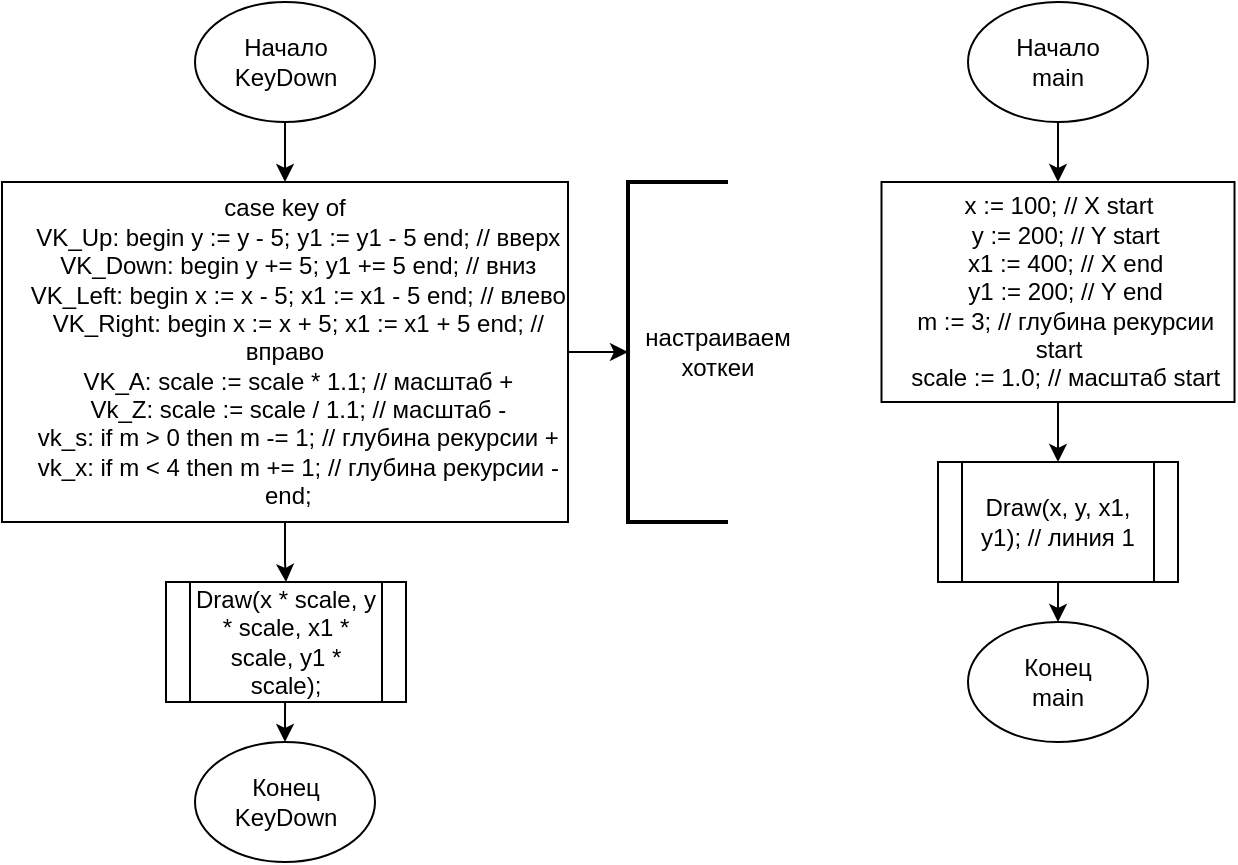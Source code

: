 <mxfile version="25.0.3">
  <diagram name="Страница — 1" id="dB0rI4Xn0fTZoM4PDedR">
    <mxGraphModel dx="420" dy="654" grid="1" gridSize="10" guides="1" tooltips="1" connect="1" arrows="1" fold="1" page="1" pageScale="1" pageWidth="827" pageHeight="1169" math="0" shadow="0">
      <root>
        <mxCell id="0" />
        <mxCell id="1" parent="0" />
        <mxCell id="Eisu4wCoUDYtpyNRXziw-89" style="edgeStyle=orthogonalEdgeStyle;rounded=0;orthogonalLoop=1;jettySize=auto;html=1;entryX=0.5;entryY=0;entryDx=0;entryDy=0;" edge="1" parent="1" source="Eisu4wCoUDYtpyNRXziw-1" target="Eisu4wCoUDYtpyNRXziw-55">
          <mxGeometry relative="1" as="geometry" />
        </mxCell>
        <mxCell id="Eisu4wCoUDYtpyNRXziw-1" value="Начало&lt;div&gt;KeyDown&lt;/div&gt;" style="ellipse;whiteSpace=wrap;html=1;" vertex="1" parent="1">
          <mxGeometry x="923.5" width="90" height="60" as="geometry" />
        </mxCell>
        <mxCell id="Eisu4wCoUDYtpyNRXziw-2" value="Конец&lt;div&gt;KeyDown&lt;/div&gt;" style="ellipse;whiteSpace=wrap;html=1;" vertex="1" parent="1">
          <mxGeometry x="923.5" y="370" width="90" height="60" as="geometry" />
        </mxCell>
        <mxCell id="Eisu4wCoUDYtpyNRXziw-8" style="edgeStyle=orthogonalEdgeStyle;rounded=0;orthogonalLoop=1;jettySize=auto;html=1;entryX=0.5;entryY=0;entryDx=0;entryDy=0;" edge="1" parent="1" target="Eisu4wCoUDYtpyNRXziw-2">
          <mxGeometry relative="1" as="geometry">
            <mxPoint x="968.522" y="350" as="sourcePoint" />
          </mxGeometry>
        </mxCell>
        <mxCell id="Eisu4wCoUDYtpyNRXziw-96" style="edgeStyle=orthogonalEdgeStyle;rounded=0;orthogonalLoop=1;jettySize=auto;html=1;entryX=0.5;entryY=0;entryDx=0;entryDy=0;" edge="1" parent="1" source="Eisu4wCoUDYtpyNRXziw-55" target="Eisu4wCoUDYtpyNRXziw-95">
          <mxGeometry relative="1" as="geometry" />
        </mxCell>
        <mxCell id="Eisu4wCoUDYtpyNRXziw-55" value="&lt;div&gt;case key of&lt;/div&gt;&lt;div&gt;&amp;nbsp; &amp;nbsp; VK_Up: begin y := y - 5; y1 := y1 - 5 end; // вверх&lt;/div&gt;&lt;div&gt;&amp;nbsp; &amp;nbsp; VK_Down: begin y += 5; y1 += 5 end; // вниз&lt;/div&gt;&lt;div&gt;&amp;nbsp; &amp;nbsp; VK_Left: begin x := x - 5; x1 := x1 - 5 end; // влево&lt;/div&gt;&lt;div&gt;&amp;nbsp; &amp;nbsp; VK_Right: begin x := x + 5; x1 := x1 + 5 end; // вправо&lt;/div&gt;&lt;div&gt;&amp;nbsp; &amp;nbsp; VK_A: scale := scale * 1.1; // масштаб +&lt;/div&gt;&lt;div&gt;&amp;nbsp; &amp;nbsp; Vk_Z: scale := scale / 1.1; // масштаб -&lt;/div&gt;&lt;div&gt;&amp;nbsp; &amp;nbsp; vk_s: if m &amp;gt; 0 then m -= 1; // глубинa рекурсии +&lt;/div&gt;&lt;div&gt;&amp;nbsp; &amp;nbsp; vk_x: if m &amp;lt; 4 then m += 1; // глубинa рекурсии -&lt;/div&gt;&lt;div&gt;&amp;nbsp; end;&amp;nbsp;&lt;/div&gt;" style="rounded=0;whiteSpace=wrap;html=1;" vertex="1" parent="1">
          <mxGeometry x="827" y="90" width="283" height="170" as="geometry" />
        </mxCell>
        <mxCell id="Eisu4wCoUDYtpyNRXziw-92" value="настраиваем хоткеи" style="text;html=1;align=center;verticalAlign=middle;whiteSpace=wrap;rounded=0;" vertex="1" parent="1">
          <mxGeometry x="1150" y="145" width="70" height="60" as="geometry" />
        </mxCell>
        <mxCell id="Eisu4wCoUDYtpyNRXziw-93" value="" style="strokeWidth=2;html=1;shape=mxgraph.flowchart.annotation_1;align=left;pointerEvents=1;" vertex="1" parent="1">
          <mxGeometry x="1140" y="90" width="50" height="170" as="geometry" />
        </mxCell>
        <mxCell id="Eisu4wCoUDYtpyNRXziw-94" style="edgeStyle=orthogonalEdgeStyle;rounded=0;orthogonalLoop=1;jettySize=auto;html=1;entryX=0;entryY=0.5;entryDx=0;entryDy=0;entryPerimeter=0;" edge="1" parent="1" source="Eisu4wCoUDYtpyNRXziw-55" target="Eisu4wCoUDYtpyNRXziw-93">
          <mxGeometry relative="1" as="geometry" />
        </mxCell>
        <mxCell id="Eisu4wCoUDYtpyNRXziw-95" value="Draw(x * scale, y * scale, x1 * scale, y1 * scale);" style="shape=process;whiteSpace=wrap;html=1;backgroundOutline=1;" vertex="1" parent="1">
          <mxGeometry x="909" y="290" width="120" height="60" as="geometry" />
        </mxCell>
        <mxCell id="Eisu4wCoUDYtpyNRXziw-98" style="edgeStyle=orthogonalEdgeStyle;rounded=0;orthogonalLoop=1;jettySize=auto;html=1;" edge="1" parent="1" source="Eisu4wCoUDYtpyNRXziw-97">
          <mxGeometry relative="1" as="geometry">
            <mxPoint x="1355" y="90" as="targetPoint" />
          </mxGeometry>
        </mxCell>
        <mxCell id="Eisu4wCoUDYtpyNRXziw-97" value="Начало&lt;div&gt;main&lt;/div&gt;" style="ellipse;whiteSpace=wrap;html=1;" vertex="1" parent="1">
          <mxGeometry x="1310" width="90" height="60" as="geometry" />
        </mxCell>
        <mxCell id="Eisu4wCoUDYtpyNRXziw-100" value="&lt;span style=&quot;text-align: left;&quot;&gt;x := 100; // X start&lt;/span&gt;&lt;br style=&quot;padding: 0px; margin: 0px; text-align: left;&quot;&gt;&lt;span style=&quot;text-align: left;&quot;&gt;&amp;nbsp; y := 200; // Y start&lt;/span&gt;&lt;br style=&quot;padding: 0px; margin: 0px; text-align: left;&quot;&gt;&lt;span style=&quot;text-align: left;&quot;&gt;&amp;nbsp; x1 := 400; // X end&lt;/span&gt;&lt;br style=&quot;padding: 0px; margin: 0px; text-align: left;&quot;&gt;&lt;span style=&quot;text-align: left;&quot;&gt;&amp;nbsp; y1 := 200; // Y end&lt;/span&gt;&lt;br style=&quot;padding: 0px; margin: 0px; text-align: left;&quot;&gt;&lt;span style=&quot;text-align: left;&quot;&gt;&amp;nbsp; m := 3; // глубина рекурсии start&lt;/span&gt;&lt;br style=&quot;padding: 0px; margin: 0px; text-align: left;&quot;&gt;&lt;span style=&quot;text-align: left;&quot;&gt;&amp;nbsp; scale := 1.0; // масштаб start&lt;/span&gt;" style="rounded=0;whiteSpace=wrap;html=1;" vertex="1" parent="1">
          <mxGeometry x="1266.75" y="90" width="176.5" height="110" as="geometry" />
        </mxCell>
        <mxCell id="Eisu4wCoUDYtpyNRXziw-101" style="edgeStyle=orthogonalEdgeStyle;rounded=0;orthogonalLoop=1;jettySize=auto;html=1;entryX=0.5;entryY=0;entryDx=0;entryDy=0;" edge="1" parent="1" target="Eisu4wCoUDYtpyNRXziw-102">
          <mxGeometry relative="1" as="geometry">
            <mxPoint x="1355" y="200" as="sourcePoint" />
          </mxGeometry>
        </mxCell>
        <mxCell id="Eisu4wCoUDYtpyNRXziw-102" value="Draw(x, y, x1, y1); // линия 1" style="shape=process;whiteSpace=wrap;html=1;backgroundOutline=1;" vertex="1" parent="1">
          <mxGeometry x="1295" y="230" width="120" height="60" as="geometry" />
        </mxCell>
        <mxCell id="Eisu4wCoUDYtpyNRXziw-103" value="Конец&lt;div&gt;main&lt;/div&gt;" style="ellipse;whiteSpace=wrap;html=1;" vertex="1" parent="1">
          <mxGeometry x="1310" y="310" width="90" height="60" as="geometry" />
        </mxCell>
        <mxCell id="Eisu4wCoUDYtpyNRXziw-104" style="edgeStyle=orthogonalEdgeStyle;rounded=0;orthogonalLoop=1;jettySize=auto;html=1;entryX=0.5;entryY=0;entryDx=0;entryDy=0;" edge="1" parent="1" target="Eisu4wCoUDYtpyNRXziw-103">
          <mxGeometry relative="1" as="geometry">
            <mxPoint x="1355.022" y="290" as="sourcePoint" />
          </mxGeometry>
        </mxCell>
      </root>
    </mxGraphModel>
  </diagram>
</mxfile>

